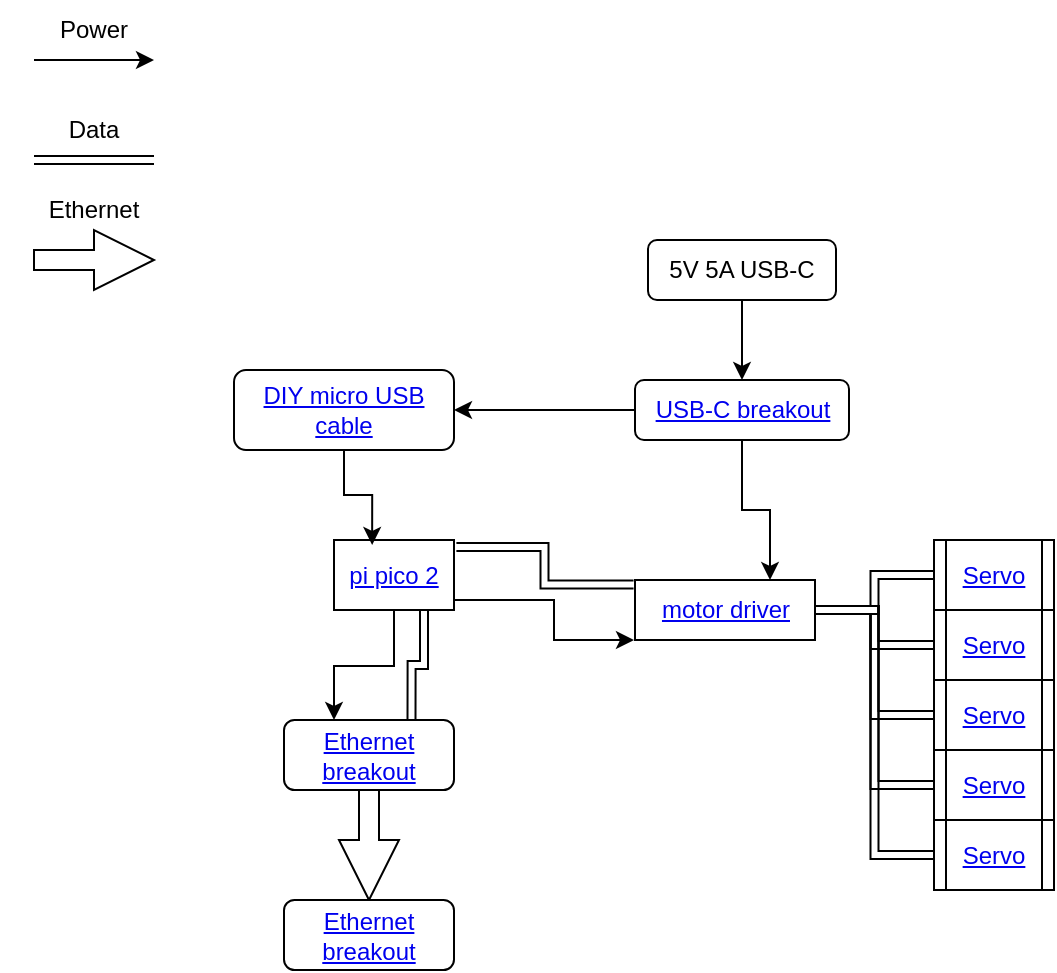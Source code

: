 <mxfile version="28.2.7">
  <diagram name="Page-1" id="jCtu_2u-H5CvtR6rhorh">
    <mxGraphModel dx="574" dy="2714" grid="1" gridSize="10" guides="1" tooltips="1" connect="1" arrows="1" fold="1" page="1" pageScale="1" pageWidth="827" pageHeight="1169" background="none" math="0" shadow="0" adaptiveColors="auto">
      <root>
        <mxCell id="0" />
        <mxCell id="1" parent="0" />
        <mxCell id="Do4_PR0F2J17wUxJ_zKX-5" style="edgeStyle=orthogonalEdgeStyle;rounded=0;orthogonalLoop=1;jettySize=auto;html=1;entryX=0.5;entryY=0;entryDx=0;entryDy=0;" parent="1" source="Do4_PR0F2J17wUxJ_zKX-1" target="Do4_PR0F2J17wUxJ_zKX-4" edge="1">
          <mxGeometry relative="1" as="geometry" />
        </mxCell>
        <mxCell id="Do4_PR0F2J17wUxJ_zKX-1" value="5V 5A USB-C" style="rounded=1;whiteSpace=wrap;html=1;" parent="1" vertex="1">
          <mxGeometry x="397" y="-1950" width="94" height="30" as="geometry" />
        </mxCell>
        <mxCell id="Do4_PR0F2J17wUxJ_zKX-7" style="edgeStyle=orthogonalEdgeStyle;rounded=0;orthogonalLoop=1;jettySize=auto;html=1;exitX=0;exitY=0.5;exitDx=0;exitDy=0;" parent="1" source="Do4_PR0F2J17wUxJ_zKX-4" target="Do4_PR0F2J17wUxJ_zKX-6" edge="1">
          <mxGeometry relative="1" as="geometry" />
        </mxCell>
        <mxCell id="Do4_PR0F2J17wUxJ_zKX-16" style="edgeStyle=orthogonalEdgeStyle;rounded=0;orthogonalLoop=1;jettySize=auto;html=1;entryX=0.75;entryY=0;entryDx=0;entryDy=0;" parent="1" source="Do4_PR0F2J17wUxJ_zKX-4" target="Do4_PR0F2J17wUxJ_zKX-12" edge="1">
          <mxGeometry relative="1" as="geometry" />
        </mxCell>
        <mxCell id="Do4_PR0F2J17wUxJ_zKX-4" value="&lt;a href=&quot;https://thepihut.com/products/pololu-usb-2-0-type-c-connector-breakout-board-usb07b&quot;&gt;USB-C breakout&lt;/a&gt;" style="rounded=1;whiteSpace=wrap;html=1;" parent="1" vertex="1">
          <mxGeometry x="390.5" y="-1880" width="107" height="30" as="geometry" />
        </mxCell>
        <mxCell id="Do4_PR0F2J17wUxJ_zKX-6" value="&lt;a href=&quot;https://thepihut.com/products/usb-diy-slim-connector-shell-microb-plug&quot;&gt;DIY micro USB cable&lt;/a&gt;" style="rounded=1;whiteSpace=wrap;html=1;" parent="1" vertex="1">
          <mxGeometry x="190" y="-1885" width="110" height="40" as="geometry" />
        </mxCell>
        <mxCell id="Do4_PR0F2J17wUxJ_zKX-15" value="" style="edgeStyle=orthogonalEdgeStyle;rounded=0;orthogonalLoop=1;jettySize=auto;html=1;shape=link;exitX=1.02;exitY=0.1;exitDx=0;exitDy=0;exitPerimeter=0;entryX=-0.008;entryY=0.074;entryDx=0;entryDy=0;entryPerimeter=0;" parent="1" source="Do4_PR0F2J17wUxJ_zKX-10" target="Do4_PR0F2J17wUxJ_zKX-12" edge="1">
          <mxGeometry relative="1" as="geometry" />
        </mxCell>
        <mxCell id="Do4_PR0F2J17wUxJ_zKX-43" style="edgeStyle=orthogonalEdgeStyle;rounded=0;orthogonalLoop=1;jettySize=auto;html=1;exitX=1;exitY=1;exitDx=0;exitDy=0;" parent="1" source="Do4_PR0F2J17wUxJ_zKX-10" edge="1">
          <mxGeometry relative="1" as="geometry">
            <mxPoint x="390" y="-1750" as="targetPoint" />
            <Array as="points">
              <mxPoint x="300" y="-1770" />
              <mxPoint x="350" y="-1770" />
              <mxPoint x="350" y="-1750" />
            </Array>
          </mxGeometry>
        </mxCell>
        <mxCell id="SMvUj8hspn3SAbQshSrD-2" style="edgeStyle=orthogonalEdgeStyle;rounded=0;orthogonalLoop=1;jettySize=auto;html=1;" edge="1" parent="1" source="Do4_PR0F2J17wUxJ_zKX-10" target="SMvUj8hspn3SAbQshSrD-1">
          <mxGeometry relative="1" as="geometry">
            <Array as="points">
              <mxPoint x="270" y="-1737" />
              <mxPoint x="240" y="-1737" />
            </Array>
          </mxGeometry>
        </mxCell>
        <mxCell id="Do4_PR0F2J17wUxJ_zKX-10" value="&lt;a href=&quot;https://thepihut.com/products/raspberry-pi-pico-2&quot;&gt;pi pico 2&lt;/a&gt;" style="rounded=0;whiteSpace=wrap;html=1;rotation=0;" parent="1" vertex="1">
          <mxGeometry x="240" y="-1800" width="60" height="35" as="geometry" />
        </mxCell>
        <mxCell id="Do4_PR0F2J17wUxJ_zKX-11" style="edgeStyle=orthogonalEdgeStyle;rounded=0;orthogonalLoop=1;jettySize=auto;html=1;entryX=0.318;entryY=0.071;entryDx=0;entryDy=0;entryPerimeter=0;" parent="1" source="Do4_PR0F2J17wUxJ_zKX-6" target="Do4_PR0F2J17wUxJ_zKX-10" edge="1">
          <mxGeometry relative="1" as="geometry" />
        </mxCell>
        <mxCell id="Do4_PR0F2J17wUxJ_zKX-29" value="" style="edgeStyle=orthogonalEdgeStyle;rounded=0;orthogonalLoop=1;jettySize=auto;html=1;shape=link;" parent="1" source="Do4_PR0F2J17wUxJ_zKX-12" target="Do4_PR0F2J17wUxJ_zKX-23" edge="1">
          <mxGeometry relative="1" as="geometry" />
        </mxCell>
        <mxCell id="Do4_PR0F2J17wUxJ_zKX-30" style="edgeStyle=orthogonalEdgeStyle;rounded=0;orthogonalLoop=1;jettySize=auto;html=1;entryX=0;entryY=0.5;entryDx=0;entryDy=0;shape=link;" parent="1" source="Do4_PR0F2J17wUxJ_zKX-12" target="Do4_PR0F2J17wUxJ_zKX-20" edge="1">
          <mxGeometry relative="1" as="geometry" />
        </mxCell>
        <mxCell id="Do4_PR0F2J17wUxJ_zKX-31" style="edgeStyle=orthogonalEdgeStyle;rounded=0;orthogonalLoop=1;jettySize=auto;html=1;entryX=0;entryY=0.5;entryDx=0;entryDy=0;shape=link;" parent="1" source="Do4_PR0F2J17wUxJ_zKX-12" target="Do4_PR0F2J17wUxJ_zKX-22" edge="1">
          <mxGeometry relative="1" as="geometry" />
        </mxCell>
        <mxCell id="Do4_PR0F2J17wUxJ_zKX-32" style="edgeStyle=orthogonalEdgeStyle;rounded=0;orthogonalLoop=1;jettySize=auto;html=1;entryX=0;entryY=0.5;entryDx=0;entryDy=0;shape=link;" parent="1" source="Do4_PR0F2J17wUxJ_zKX-12" target="Do4_PR0F2J17wUxJ_zKX-21" edge="1">
          <mxGeometry relative="1" as="geometry" />
        </mxCell>
        <mxCell id="Do4_PR0F2J17wUxJ_zKX-33" style="edgeStyle=orthogonalEdgeStyle;rounded=0;orthogonalLoop=1;jettySize=auto;html=1;entryX=0;entryY=0.5;entryDx=0;entryDy=0;shape=link;" parent="1" source="Do4_PR0F2J17wUxJ_zKX-12" target="Do4_PR0F2J17wUxJ_zKX-19" edge="1">
          <mxGeometry relative="1" as="geometry" />
        </mxCell>
        <mxCell id="Do4_PR0F2J17wUxJ_zKX-12" value="&lt;div&gt;&lt;a href=&quot;https://thepihut.com/products/adafruit-16-channel-12-bit-pwm-servo-driver-i2c-interface-pca9685&quot;&gt;motor driver&lt;/a&gt;&lt;/div&gt;" style="rounded=0;whiteSpace=wrap;html=1;" parent="1" vertex="1">
          <mxGeometry x="390.5" y="-1780" width="90" height="30" as="geometry" />
        </mxCell>
        <mxCell id="Do4_PR0F2J17wUxJ_zKX-24" style="edgeStyle=orthogonalEdgeStyle;rounded=0;orthogonalLoop=1;jettySize=auto;html=1;" parent="1" source="Do4_PR0F2J17wUxJ_zKX-19" target="Do4_PR0F2J17wUxJ_zKX-21" edge="1">
          <mxGeometry relative="1" as="geometry" />
        </mxCell>
        <mxCell id="Do4_PR0F2J17wUxJ_zKX-19" value="&lt;a href=&quot;https://thepihut.com/products/towerpro-servo-motor-sg90-digital&quot;&gt;Servo&lt;/a&gt;" style="shape=process;whiteSpace=wrap;html=1;backgroundOutline=1;" parent="1" vertex="1">
          <mxGeometry x="540" y="-1660" width="60" height="35" as="geometry" />
        </mxCell>
        <mxCell id="Do4_PR0F2J17wUxJ_zKX-20" value="&lt;a href=&quot;https://thepihut.com/products/towerpro-servo-motor-sg90-digital&quot;&gt;Servo&lt;/a&gt;" style="shape=process;whiteSpace=wrap;html=1;backgroundOutline=1;" parent="1" vertex="1">
          <mxGeometry x="540" y="-1800" width="60" height="35" as="geometry" />
        </mxCell>
        <mxCell id="Do4_PR0F2J17wUxJ_zKX-21" value="&lt;a href=&quot;https://thepihut.com/products/towerpro-servo-motor-sg90-digital&quot;&gt;Servo&lt;/a&gt;" style="shape=process;whiteSpace=wrap;html=1;backgroundOutline=1;" parent="1" vertex="1">
          <mxGeometry x="540" y="-1695" width="60" height="35" as="geometry" />
        </mxCell>
        <mxCell id="Do4_PR0F2J17wUxJ_zKX-22" value="&lt;a href=&quot;https://thepihut.com/products/towerpro-servo-motor-sg90-digital&quot;&gt;Servo&lt;/a&gt;" style="shape=process;whiteSpace=wrap;html=1;backgroundOutline=1;" parent="1" vertex="1">
          <mxGeometry x="540" y="-1730" width="60" height="35" as="geometry" />
        </mxCell>
        <mxCell id="Do4_PR0F2J17wUxJ_zKX-23" value="&lt;a href=&quot;https://thepihut.com/products/towerpro-servo-motor-sg90-digital&quot;&gt;Servo&lt;/a&gt;" style="shape=process;whiteSpace=wrap;html=1;backgroundOutline=1;" parent="1" vertex="1">
          <mxGeometry x="540" y="-1765" width="60" height="35" as="geometry" />
        </mxCell>
        <mxCell id="Do4_PR0F2J17wUxJ_zKX-36" value="" style="endArrow=classic;html=1;rounded=0;exitX=0;exitY=1;exitDx=0;exitDy=0;entryX=1;entryY=1;entryDx=0;entryDy=0;" parent="1" source="Do4_PR0F2J17wUxJ_zKX-37" target="Do4_PR0F2J17wUxJ_zKX-37" edge="1">
          <mxGeometry width="50" height="50" relative="1" as="geometry">
            <mxPoint x="80" y="-2040" as="sourcePoint" />
            <mxPoint x="150" y="-2040" as="targetPoint" />
          </mxGeometry>
        </mxCell>
        <mxCell id="Do4_PR0F2J17wUxJ_zKX-37" value="Power" style="text;html=1;whiteSpace=wrap;strokeColor=none;fillColor=none;align=center;verticalAlign=middle;rounded=0;" parent="1" vertex="1">
          <mxGeometry x="90" y="-2070" width="60" height="30" as="geometry" />
        </mxCell>
        <mxCell id="Do4_PR0F2J17wUxJ_zKX-41" value="" style="endArrow=none;html=1;rounded=0;shape=link;entryX=1;entryY=1;entryDx=0;entryDy=0;exitX=0;exitY=1;exitDx=0;exitDy=0;" parent="1" source="Do4_PR0F2J17wUxJ_zKX-42" target="Do4_PR0F2J17wUxJ_zKX-42" edge="1">
          <mxGeometry width="50" height="50" relative="1" as="geometry">
            <mxPoint x="100" y="-1920" as="sourcePoint" />
            <mxPoint x="150" y="-1970" as="targetPoint" />
          </mxGeometry>
        </mxCell>
        <mxCell id="Do4_PR0F2J17wUxJ_zKX-42" value="Data" style="text;html=1;whiteSpace=wrap;strokeColor=none;fillColor=none;align=center;verticalAlign=middle;rounded=0;" parent="1" vertex="1">
          <mxGeometry x="90" y="-2020" width="60" height="30" as="geometry" />
        </mxCell>
        <mxCell id="SMvUj8hspn3SAbQshSrD-5" style="edgeStyle=isometricEdgeStyle;rounded=0;orthogonalLoop=1;jettySize=auto;html=1;entryX=0.5;entryY=0;entryDx=0;entryDy=0;elbow=vertical;shape=arrow;exitX=0.5;exitY=1;exitDx=0;exitDy=0;" edge="1" parent="1" source="SMvUj8hspn3SAbQshSrD-1" target="SMvUj8hspn3SAbQshSrD-4">
          <mxGeometry relative="1" as="geometry" />
        </mxCell>
        <mxCell id="SMvUj8hspn3SAbQshSrD-1" value="&lt;a href=&quot;https://thepihut.com/products/rj45-breakout-horizontal&quot;&gt;Ethernet breakout&lt;/a&gt;" style="rounded=1;whiteSpace=wrap;html=1;" vertex="1" parent="1">
          <mxGeometry x="215" y="-1710" width="85" height="35" as="geometry" />
        </mxCell>
        <mxCell id="SMvUj8hspn3SAbQshSrD-3" style="edgeStyle=orthogonalEdgeStyle;rounded=0;orthogonalLoop=1;jettySize=auto;html=1;exitX=0.75;exitY=1;exitDx=0;exitDy=0;entryX=0.75;entryY=0;entryDx=0;entryDy=0;shape=link;" edge="1" parent="1" source="Do4_PR0F2J17wUxJ_zKX-10" target="SMvUj8hspn3SAbQshSrD-1">
          <mxGeometry relative="1" as="geometry" />
        </mxCell>
        <mxCell id="SMvUj8hspn3SAbQshSrD-4" value="&lt;a href=&quot;https://thepihut.com/products/rj45-breakout-horizontal&quot;&gt;Ethernet breakout&lt;/a&gt;" style="rounded=1;whiteSpace=wrap;html=1;" vertex="1" parent="1">
          <mxGeometry x="215" y="-1620" width="85" height="35" as="geometry" />
        </mxCell>
        <mxCell id="SMvUj8hspn3SAbQshSrD-6" style="edgeStyle=isometricEdgeStyle;rounded=0;orthogonalLoop=1;jettySize=auto;html=1;elbow=vertical;shape=arrow;exitX=0;exitY=1;exitDx=0;exitDy=0;entryX=1;entryY=1;entryDx=0;entryDy=0;" edge="1" parent="1">
          <mxGeometry relative="1" as="geometry">
            <mxPoint x="90" y="-1940" as="sourcePoint" />
            <mxPoint x="150" y="-1940" as="targetPoint" />
            <Array as="points">
              <mxPoint x="110" y="-1920" />
            </Array>
          </mxGeometry>
        </mxCell>
        <mxCell id="SMvUj8hspn3SAbQshSrD-7" value="Ethernet" style="text;html=1;whiteSpace=wrap;strokeColor=none;fillColor=none;align=center;verticalAlign=middle;rounded=0;" vertex="1" parent="1">
          <mxGeometry x="90" y="-1980" width="60" height="30" as="geometry" />
        </mxCell>
      </root>
    </mxGraphModel>
  </diagram>
</mxfile>
